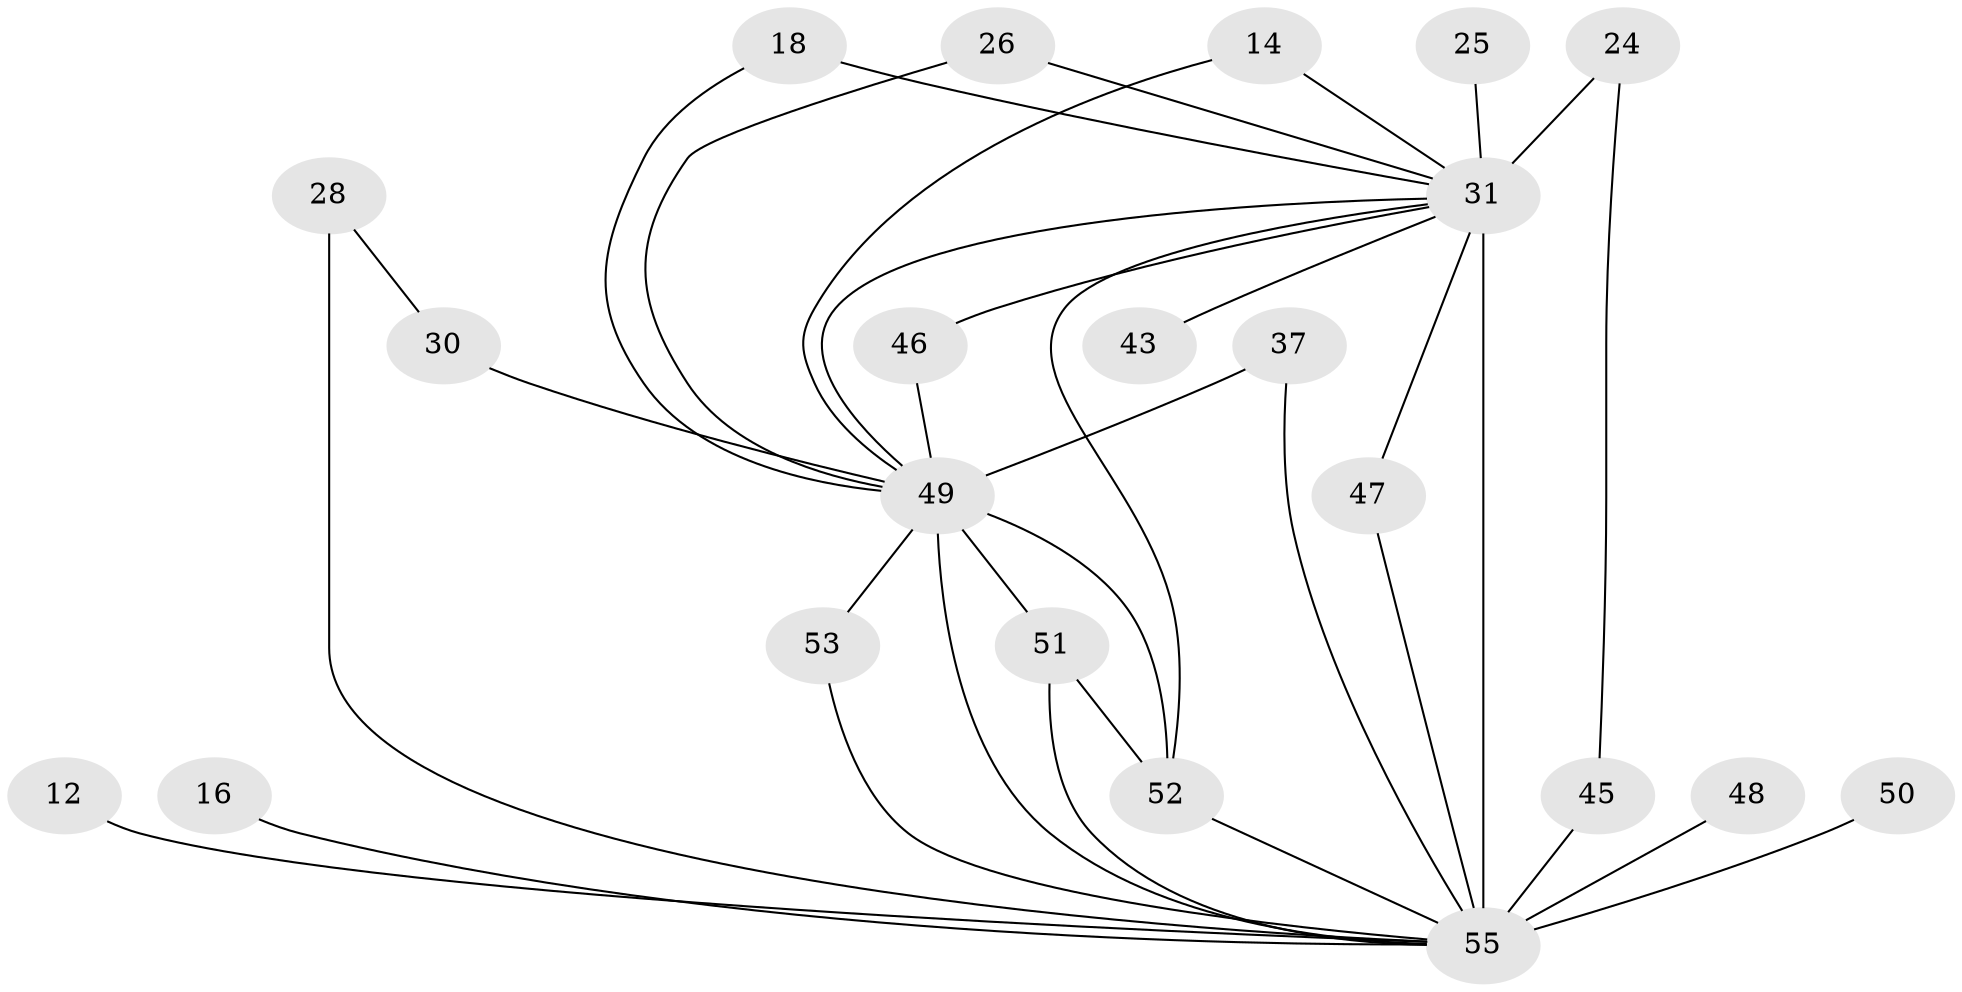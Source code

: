 // original degree distribution, {15: 0.03636363636363636, 13: 0.03636363636363636, 14: 0.01818181818181818, 18: 0.01818181818181818, 17: 0.03636363636363636, 20: 0.01818181818181818, 12: 0.01818181818181818, 8: 0.01818181818181818, 2: 0.5454545454545454, 4: 0.10909090909090909, 3: 0.14545454545454545}
// Generated by graph-tools (version 1.1) at 2025/48/03/04/25 21:48:57]
// undirected, 22 vertices, 35 edges
graph export_dot {
graph [start="1"]
  node [color=gray90,style=filled];
  12;
  14;
  16;
  18;
  24;
  25;
  26;
  28;
  30;
  31 [super="+8+9"];
  37 [super="+17"];
  43;
  45 [super="+39"];
  46;
  47;
  48;
  49 [super="+42+32"];
  50;
  51 [super="+38"];
  52 [super="+22+21+29"];
  53;
  55 [super="+44+41+40+54+10"];
  12 -- 55 [weight=2];
  14 -- 31;
  14 -- 49;
  16 -- 55 [weight=2];
  18 -- 31;
  18 -- 49;
  24 -- 45;
  24 -- 31;
  25 -- 31 [weight=2];
  26 -- 31;
  26 -- 49;
  28 -- 30;
  28 -- 55 [weight=2];
  30 -- 49;
  31 -- 43 [weight=2];
  31 -- 49 [weight=9];
  31 -- 46;
  31 -- 47;
  31 -- 55 [weight=20];
  31 -- 52;
  37 -- 49 [weight=2];
  37 -- 55;
  45 -- 55 [weight=7];
  46 -- 49;
  47 -- 55;
  48 -- 55 [weight=2];
  49 -- 51;
  49 -- 52 [weight=4];
  49 -- 53;
  49 -- 55 [weight=15];
  50 -- 55;
  51 -- 52;
  51 -- 55 [weight=2];
  52 -- 55 [weight=2];
  53 -- 55;
}
